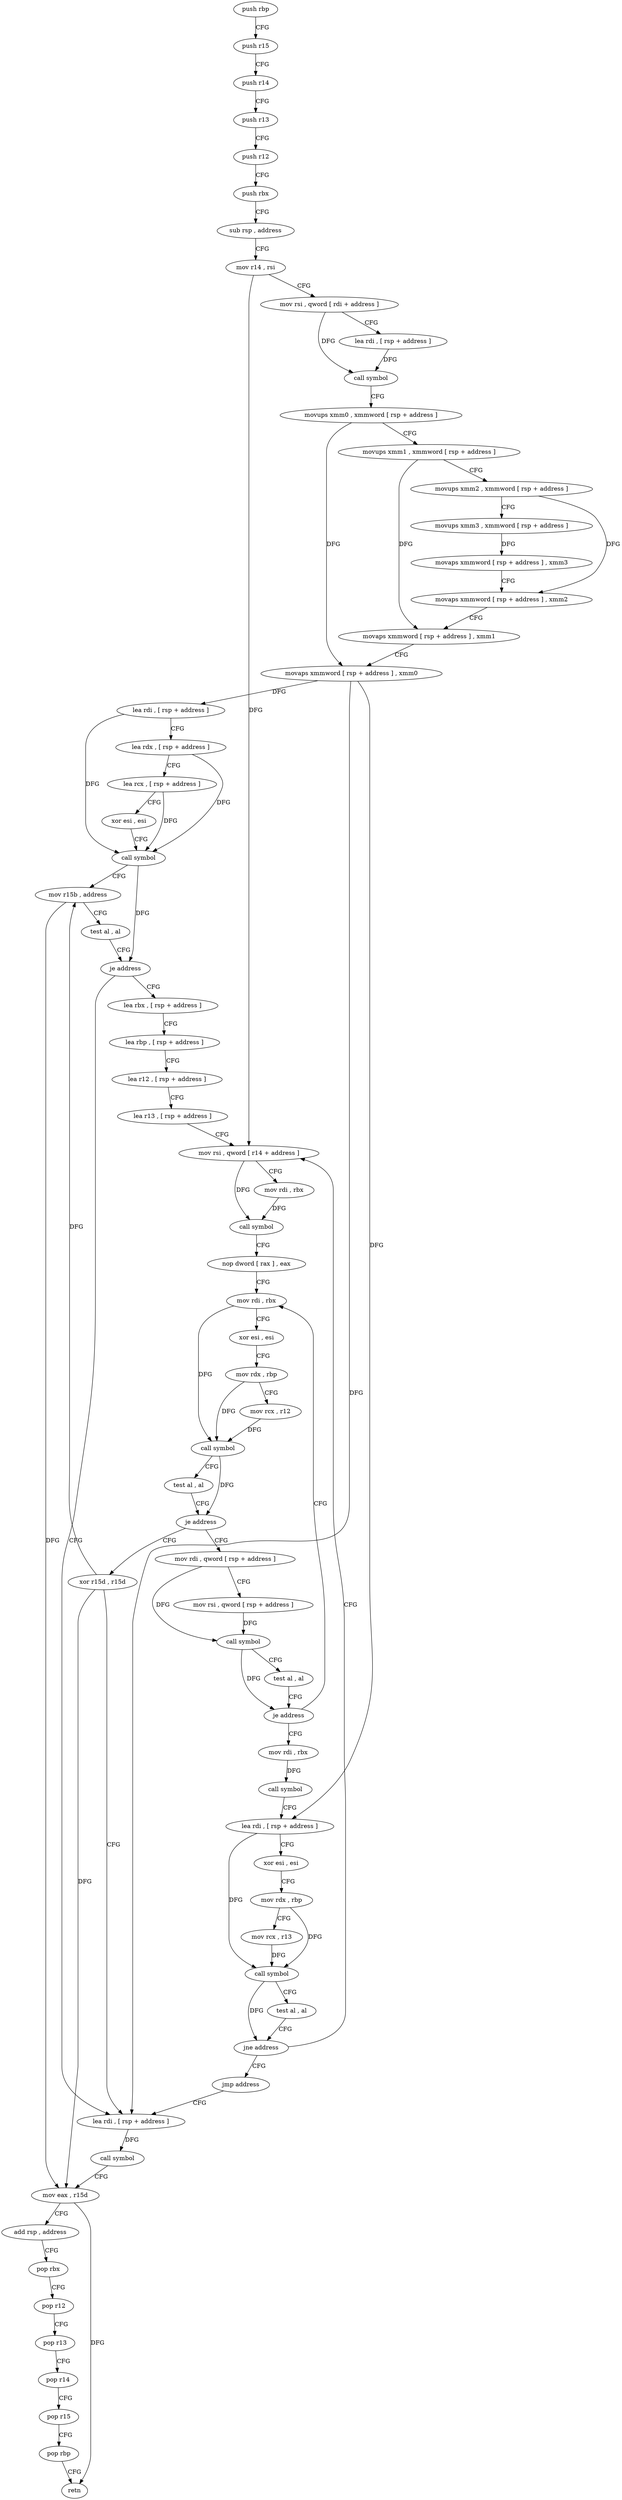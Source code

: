 digraph "func" {
"78400" [label = "push rbp" ]
"78401" [label = "push r15" ]
"78403" [label = "push r14" ]
"78405" [label = "push r13" ]
"78407" [label = "push r12" ]
"78409" [label = "push rbx" ]
"78410" [label = "sub rsp , address" ]
"78417" [label = "mov r14 , rsi" ]
"78420" [label = "mov rsi , qword [ rdi + address ]" ]
"78424" [label = "lea rdi , [ rsp + address ]" ]
"78429" [label = "call symbol" ]
"78434" [label = "movups xmm0 , xmmword [ rsp + address ]" ]
"78439" [label = "movups xmm1 , xmmword [ rsp + address ]" ]
"78444" [label = "movups xmm2 , xmmword [ rsp + address ]" ]
"78452" [label = "movups xmm3 , xmmword [ rsp + address ]" ]
"78460" [label = "movaps xmmword [ rsp + address ] , xmm3" ]
"78465" [label = "movaps xmmword [ rsp + address ] , xmm2" ]
"78470" [label = "movaps xmmword [ rsp + address ] , xmm1" ]
"78475" [label = "movaps xmmword [ rsp + address ] , xmm0" ]
"78480" [label = "lea rdi , [ rsp + address ]" ]
"78485" [label = "lea rdx , [ rsp + address ]" ]
"78490" [label = "lea rcx , [ rsp + address ]" ]
"78495" [label = "xor esi , esi" ]
"78497" [label = "call symbol" ]
"78502" [label = "mov r15b , address" ]
"78505" [label = "test al , al" ]
"78507" [label = "je address" ]
"78618" [label = "lea rdi , [ rsp + address ]" ]
"78509" [label = "lea rbx , [ rsp + address ]" ]
"78623" [label = "call symbol" ]
"78628" [label = "mov eax , r15d" ]
"78631" [label = "add rsp , address" ]
"78638" [label = "pop rbx" ]
"78639" [label = "pop r12" ]
"78641" [label = "pop r13" ]
"78643" [label = "pop r14" ]
"78645" [label = "pop r15" ]
"78647" [label = "pop rbp" ]
"78648" [label = "retn" ]
"78514" [label = "lea rbp , [ rsp + address ]" ]
"78519" [label = "lea r12 , [ rsp + address ]" ]
"78524" [label = "lea r13 , [ rsp + address ]" ]
"78529" [label = "mov rsi , qword [ r14 + address ]" ]
"78615" [label = "xor r15d , r15d" ]
"78564" [label = "mov rdi , qword [ rsp + address ]" ]
"78569" [label = "mov rsi , qword [ rsp + address ]" ]
"78574" [label = "call symbol" ]
"78579" [label = "test al , al" ]
"78581" [label = "je address" ]
"78544" [label = "mov rdi , rbx" ]
"78583" [label = "mov rdi , rbx" ]
"78547" [label = "xor esi , esi" ]
"78549" [label = "mov rdx , rbp" ]
"78552" [label = "mov rcx , r12" ]
"78555" [label = "call symbol" ]
"78560" [label = "test al , al" ]
"78562" [label = "je address" ]
"78586" [label = "call symbol" ]
"78591" [label = "lea rdi , [ rsp + address ]" ]
"78596" [label = "xor esi , esi" ]
"78598" [label = "mov rdx , rbp" ]
"78601" [label = "mov rcx , r13" ]
"78604" [label = "call symbol" ]
"78609" [label = "test al , al" ]
"78611" [label = "jne address" ]
"78613" [label = "jmp address" ]
"78533" [label = "mov rdi , rbx" ]
"78536" [label = "call symbol" ]
"78541" [label = "nop dword [ rax ] , eax" ]
"78400" -> "78401" [ label = "CFG" ]
"78401" -> "78403" [ label = "CFG" ]
"78403" -> "78405" [ label = "CFG" ]
"78405" -> "78407" [ label = "CFG" ]
"78407" -> "78409" [ label = "CFG" ]
"78409" -> "78410" [ label = "CFG" ]
"78410" -> "78417" [ label = "CFG" ]
"78417" -> "78420" [ label = "CFG" ]
"78417" -> "78529" [ label = "DFG" ]
"78420" -> "78424" [ label = "CFG" ]
"78420" -> "78429" [ label = "DFG" ]
"78424" -> "78429" [ label = "DFG" ]
"78429" -> "78434" [ label = "CFG" ]
"78434" -> "78439" [ label = "CFG" ]
"78434" -> "78475" [ label = "DFG" ]
"78439" -> "78444" [ label = "CFG" ]
"78439" -> "78470" [ label = "DFG" ]
"78444" -> "78452" [ label = "CFG" ]
"78444" -> "78465" [ label = "DFG" ]
"78452" -> "78460" [ label = "DFG" ]
"78460" -> "78465" [ label = "CFG" ]
"78465" -> "78470" [ label = "CFG" ]
"78470" -> "78475" [ label = "CFG" ]
"78475" -> "78480" [ label = "DFG" ]
"78475" -> "78618" [ label = "DFG" ]
"78475" -> "78591" [ label = "DFG" ]
"78480" -> "78485" [ label = "CFG" ]
"78480" -> "78497" [ label = "DFG" ]
"78485" -> "78490" [ label = "CFG" ]
"78485" -> "78497" [ label = "DFG" ]
"78490" -> "78495" [ label = "CFG" ]
"78490" -> "78497" [ label = "DFG" ]
"78495" -> "78497" [ label = "CFG" ]
"78497" -> "78502" [ label = "CFG" ]
"78497" -> "78507" [ label = "DFG" ]
"78502" -> "78505" [ label = "CFG" ]
"78502" -> "78628" [ label = "DFG" ]
"78505" -> "78507" [ label = "CFG" ]
"78507" -> "78618" [ label = "CFG" ]
"78507" -> "78509" [ label = "CFG" ]
"78618" -> "78623" [ label = "DFG" ]
"78509" -> "78514" [ label = "CFG" ]
"78623" -> "78628" [ label = "CFG" ]
"78628" -> "78631" [ label = "CFG" ]
"78628" -> "78648" [ label = "DFG" ]
"78631" -> "78638" [ label = "CFG" ]
"78638" -> "78639" [ label = "CFG" ]
"78639" -> "78641" [ label = "CFG" ]
"78641" -> "78643" [ label = "CFG" ]
"78643" -> "78645" [ label = "CFG" ]
"78645" -> "78647" [ label = "CFG" ]
"78647" -> "78648" [ label = "CFG" ]
"78514" -> "78519" [ label = "CFG" ]
"78519" -> "78524" [ label = "CFG" ]
"78524" -> "78529" [ label = "CFG" ]
"78529" -> "78533" [ label = "CFG" ]
"78529" -> "78536" [ label = "DFG" ]
"78615" -> "78618" [ label = "CFG" ]
"78615" -> "78502" [ label = "DFG" ]
"78615" -> "78628" [ label = "DFG" ]
"78564" -> "78569" [ label = "CFG" ]
"78564" -> "78574" [ label = "DFG" ]
"78569" -> "78574" [ label = "DFG" ]
"78574" -> "78579" [ label = "CFG" ]
"78574" -> "78581" [ label = "DFG" ]
"78579" -> "78581" [ label = "CFG" ]
"78581" -> "78544" [ label = "CFG" ]
"78581" -> "78583" [ label = "CFG" ]
"78544" -> "78547" [ label = "CFG" ]
"78544" -> "78555" [ label = "DFG" ]
"78583" -> "78586" [ label = "DFG" ]
"78547" -> "78549" [ label = "CFG" ]
"78549" -> "78552" [ label = "CFG" ]
"78549" -> "78555" [ label = "DFG" ]
"78552" -> "78555" [ label = "DFG" ]
"78555" -> "78560" [ label = "CFG" ]
"78555" -> "78562" [ label = "DFG" ]
"78560" -> "78562" [ label = "CFG" ]
"78562" -> "78615" [ label = "CFG" ]
"78562" -> "78564" [ label = "CFG" ]
"78586" -> "78591" [ label = "CFG" ]
"78591" -> "78596" [ label = "CFG" ]
"78591" -> "78604" [ label = "DFG" ]
"78596" -> "78598" [ label = "CFG" ]
"78598" -> "78601" [ label = "CFG" ]
"78598" -> "78604" [ label = "DFG" ]
"78601" -> "78604" [ label = "DFG" ]
"78604" -> "78609" [ label = "CFG" ]
"78604" -> "78611" [ label = "DFG" ]
"78609" -> "78611" [ label = "CFG" ]
"78611" -> "78529" [ label = "CFG" ]
"78611" -> "78613" [ label = "CFG" ]
"78613" -> "78618" [ label = "CFG" ]
"78533" -> "78536" [ label = "DFG" ]
"78536" -> "78541" [ label = "CFG" ]
"78541" -> "78544" [ label = "CFG" ]
}
